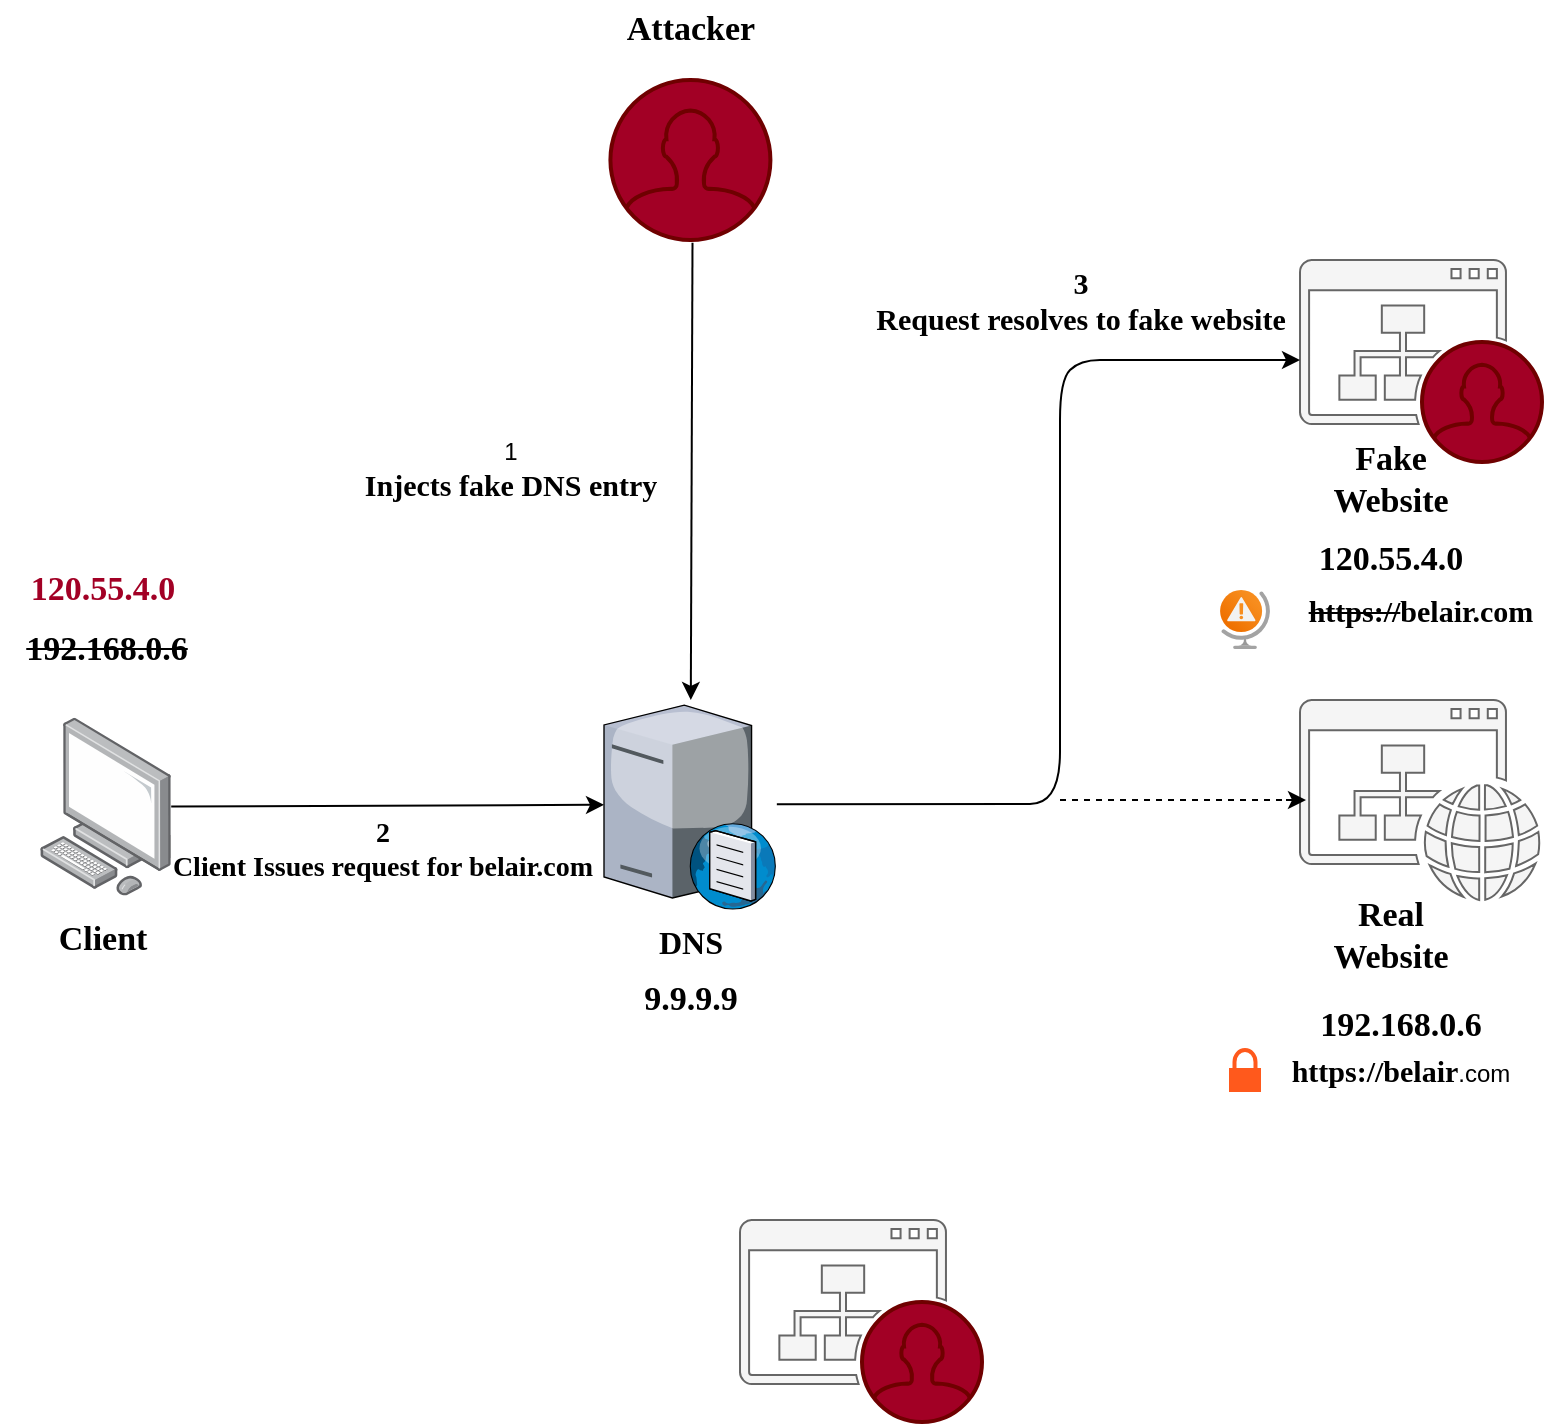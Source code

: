 <mxfile version="21.3.2" type="device">
  <diagram id="Q7a3Lx0D1hpUdwDK7hqP" name="Page-1">
    <mxGraphModel dx="858" dy="1415" grid="1" gridSize="10" guides="1" tooltips="1" connect="1" arrows="0" fold="1" page="1" pageScale="1" pageWidth="827" pageHeight="1169" math="0" shadow="0">
      <root>
        <mxCell id="0" />
        <mxCell id="1" parent="0" />
        <mxCell id="HesBHSnCD7od_jnlGQMN-1" value="" style="image;points=[];aspect=fixed;html=1;align=center;shadow=0;dashed=0;image=img/lib/allied_telesis/computer_and_terminals/Personal_Computer.svg;direction=east;" parent="1" vertex="1">
          <mxGeometry x="30" y="398.9" width="65.6" height="88.9" as="geometry" />
        </mxCell>
        <mxCell id="HesBHSnCD7od_jnlGQMN-2" value="" style="verticalLabelPosition=bottom;sketch=0;aspect=fixed;html=1;verticalAlign=top;align=center;outlineConnect=0;shape=mxgraph.citrix.dns_server;fillColor=#666666;" parent="1" vertex="1">
          <mxGeometry x="312" y="390" width="86.42" height="104.5" as="geometry" />
        </mxCell>
        <mxCell id="HesBHSnCD7od_jnlGQMN-4" value="" style="html=1;verticalLabelPosition=bottom;align=center;labelBackgroundColor=#ffffff;verticalAlign=top;strokeWidth=2;strokeColor=#6F0000;shadow=0;dashed=0;shape=mxgraph.ios7.icons.user;fillColor=#a20025;fontColor=#ffffff;" parent="1" vertex="1">
          <mxGeometry x="315.21" y="80" width="80" height="80" as="geometry" />
        </mxCell>
        <mxCell id="HesBHSnCD7od_jnlGQMN-5" value="" style="sketch=0;pointerEvents=1;shadow=0;dashed=0;html=1;strokeColor=#666666;fillColor=#f5f5f5;labelPosition=center;verticalLabelPosition=bottom;verticalAlign=top;outlineConnect=0;align=center;shape=mxgraph.office.concepts.website;fontColor=#333333;" parent="1" vertex="1">
          <mxGeometry x="660" y="390" width="120" height="100" as="geometry" />
        </mxCell>
        <mxCell id="HesBHSnCD7od_jnlGQMN-8" value="" style="group" parent="1" vertex="1" connectable="0">
          <mxGeometry x="660" y="170" width="120" height="100" as="geometry" />
        </mxCell>
        <mxCell id="HesBHSnCD7od_jnlGQMN-6" value="" style="sketch=0;pointerEvents=1;shadow=0;dashed=0;html=1;strokeColor=#666666;fillColor=#f5f5f5;labelPosition=center;verticalLabelPosition=bottom;verticalAlign=top;outlineConnect=0;align=center;shape=mxgraph.office.concepts.website;fontColor=#333333;" parent="HesBHSnCD7od_jnlGQMN-8" vertex="1">
          <mxGeometry width="120" height="100" as="geometry" />
        </mxCell>
        <mxCell id="HesBHSnCD7od_jnlGQMN-7" value="" style="html=1;verticalLabelPosition=bottom;align=center;labelBackgroundColor=#ffffff;verticalAlign=top;strokeWidth=2;strokeColor=#6F0000;shadow=0;dashed=0;shape=mxgraph.ios7.icons.user;fillColor=#a20025;fontColor=#ffffff;" parent="HesBHSnCD7od_jnlGQMN-8" vertex="1">
          <mxGeometry x="61" y="41" width="60" height="60" as="geometry" />
        </mxCell>
        <mxCell id="HesBHSnCD7od_jnlGQMN-9" value="" style="endArrow=classic;html=1;rounded=0;" parent="1" source="HesBHSnCD7od_jnlGQMN-1" target="HesBHSnCD7od_jnlGQMN-2" edge="1">
          <mxGeometry relative="1" as="geometry">
            <mxPoint x="100" y="450" as="sourcePoint" />
            <mxPoint x="290" y="450" as="targetPoint" />
          </mxGeometry>
        </mxCell>
        <mxCell id="HesBHSnCD7od_jnlGQMN-10" value="2&lt;br style=&quot;font-size: 14px;&quot;&gt;Client Issues request for belair.com" style="edgeLabel;resizable=0;html=1;align=center;verticalAlign=middle;fontStyle=1;fontFamily=Times New Roman;fontSize=14;" parent="HesBHSnCD7od_jnlGQMN-9" connectable="0" vertex="1">
          <mxGeometry relative="1" as="geometry">
            <mxPoint x="-3" y="22" as="offset" />
          </mxGeometry>
        </mxCell>
        <mxCell id="HesBHSnCD7od_jnlGQMN-11" value="" style="endArrow=classic;html=1;rounded=0;exitX=0.513;exitY=1.017;exitDx=0;exitDy=0;exitPerimeter=0;" parent="1" source="HesBHSnCD7od_jnlGQMN-4" target="HesBHSnCD7od_jnlGQMN-2" edge="1">
          <mxGeometry width="50" height="50" relative="1" as="geometry">
            <mxPoint x="352" y="270" as="sourcePoint" />
            <mxPoint x="282" y="480" as="targetPoint" />
          </mxGeometry>
        </mxCell>
        <mxCell id="HesBHSnCD7od_jnlGQMN-16" value="" style="curved=1;endArrow=classic;html=1;rounded=0;" parent="1" source="HesBHSnCD7od_jnlGQMN-2" target="HesBHSnCD7od_jnlGQMN-6" edge="1">
          <mxGeometry width="50" height="50" relative="1" as="geometry">
            <mxPoint x="480" y="370" as="sourcePoint" />
            <mxPoint x="610" y="250" as="targetPoint" />
            <Array as="points">
              <mxPoint x="510" y="442" />
              <mxPoint x="540" y="442" />
              <mxPoint x="540" y="390" />
              <mxPoint x="540" y="350" />
              <mxPoint x="540" y="270" />
              <mxPoint x="540" y="230" />
              <mxPoint x="550" y="220" />
              <mxPoint x="570" y="220" />
              <mxPoint x="610" y="220" />
            </Array>
          </mxGeometry>
        </mxCell>
        <mxCell id="HesBHSnCD7od_jnlGQMN-19" value="3&lt;br style=&quot;font-size: 15px;&quot;&gt;Request resolves to fake website" style="text;html=1;align=center;verticalAlign=middle;resizable=0;points=[];autosize=1;strokeColor=none;fillColor=none;fontFamily=Times New Roman;fontStyle=1;fontSize=15;" parent="1" vertex="1">
          <mxGeometry x="435" y="165" width="230" height="50" as="geometry" />
        </mxCell>
        <mxCell id="HesBHSnCD7od_jnlGQMN-20" value="" style="endArrow=none;dashed=1;html=1;rounded=0;" parent="1" edge="1">
          <mxGeometry width="50" height="50" relative="1" as="geometry">
            <mxPoint x="540" y="440" as="sourcePoint" />
            <mxPoint x="660" y="440" as="targetPoint" />
          </mxGeometry>
        </mxCell>
        <mxCell id="HesBHSnCD7od_jnlGQMN-21" value="Fake&lt;br style=&quot;font-size: 17px;&quot;&gt;Website" style="text;html=1;align=center;verticalAlign=middle;resizable=0;points=[];autosize=1;strokeColor=none;fillColor=none;fontStyle=1;fontFamily=Times New Roman;fontSize=17;" parent="1" vertex="1">
          <mxGeometry x="665" y="255" width="80" height="50" as="geometry" />
        </mxCell>
        <mxCell id="HesBHSnCD7od_jnlGQMN-22" value="Real&lt;br style=&quot;font-size: 17px;&quot;&gt;Website" style="text;html=1;align=center;verticalAlign=middle;resizable=0;points=[];autosize=1;strokeColor=none;fillColor=none;fontStyle=1;fontFamily=Times New Roman;fontSize=17;" parent="1" vertex="1">
          <mxGeometry x="665" y="482.8" width="80" height="50" as="geometry" />
        </mxCell>
        <mxCell id="HesBHSnCD7od_jnlGQMN-23" value="DNS" style="text;html=1;align=center;verticalAlign=middle;resizable=0;points=[];autosize=1;strokeColor=none;fillColor=none;fontStyle=1;fontFamily=Times New Roman;fontSize=16;" parent="1" vertex="1">
          <mxGeometry x="325.21" y="495.8" width="60" height="30" as="geometry" />
        </mxCell>
        <mxCell id="HesBHSnCD7od_jnlGQMN-24" value="Attacker" style="text;html=1;align=center;verticalAlign=middle;resizable=0;points=[];autosize=1;strokeColor=none;fillColor=none;fontStyle=1;fontFamily=Times New Roman;fontSize=17;" parent="1" vertex="1">
          <mxGeometry x="310.21" y="40" width="90" height="30" as="geometry" />
        </mxCell>
        <mxCell id="HesBHSnCD7od_jnlGQMN-25" value="" style="endArrow=classic;html=1;rounded=0;" parent="1" edge="1">
          <mxGeometry width="50" height="50" relative="1" as="geometry">
            <mxPoint x="653" y="440" as="sourcePoint" />
            <mxPoint x="663" y="440" as="targetPoint" />
          </mxGeometry>
        </mxCell>
        <mxCell id="HesBHSnCD7od_jnlGQMN-28" value="192.168.0.6" style="text;html=1;align=center;verticalAlign=middle;resizable=0;points=[];autosize=1;strokeColor=none;fillColor=none;fontStyle=1;fontFamily=Times New Roman;fontSize=17;" parent="1" vertex="1">
          <mxGeometry x="660" y="538" width="100" height="30" as="geometry" />
        </mxCell>
        <mxCell id="HesBHSnCD7od_jnlGQMN-29" value="120.55.4.0" style="text;html=1;align=center;verticalAlign=middle;resizable=0;points=[];autosize=1;strokeColor=none;fillColor=none;fontStyle=1;fontFamily=Times New Roman;fontSize=17;" parent="1" vertex="1">
          <mxGeometry x="655" y="305" width="100" height="30" as="geometry" />
        </mxCell>
        <mxCell id="HesBHSnCD7od_jnlGQMN-30" value="Client" style="text;html=1;align=center;verticalAlign=middle;resizable=0;points=[];autosize=1;strokeColor=none;fillColor=none;fontStyle=1;fontFamily=Times New Roman;fontSize=17;" parent="1" vertex="1">
          <mxGeometry x="25.6" y="494.5" width="70" height="30" as="geometry" />
        </mxCell>
        <mxCell id="HesBHSnCD7od_jnlGQMN-31" value="9.9.9.9" style="text;html=1;align=center;verticalAlign=middle;resizable=0;points=[];autosize=1;strokeColor=none;fillColor=none;fontStyle=1;fontFamily=Times New Roman;fontSize=17;" parent="1" vertex="1">
          <mxGeometry x="320.21" y="524.5" width="70" height="30" as="geometry" />
        </mxCell>
        <mxCell id="HesBHSnCD7od_jnlGQMN-32" value="" style="image;aspect=fixed;html=1;points=[];align=center;fontSize=12;image=img/lib/azure2/general/Globe_Warning.svg;" parent="1" vertex="1">
          <mxGeometry x="620" y="335" width="25" height="29.47" as="geometry" />
        </mxCell>
        <mxCell id="HesBHSnCD7od_jnlGQMN-33" value="&lt;strike&gt;https://&lt;/strike&gt;belair.com" style="text;html=1;align=center;verticalAlign=middle;resizable=0;points=[];autosize=1;strokeColor=none;fillColor=none;fontStyle=1;fontFamily=Times New Roman;fontSize=15;" parent="1" vertex="1">
          <mxGeometry x="650" y="330" width="140" height="30" as="geometry" />
        </mxCell>
        <mxCell id="HesBHSnCD7od_jnlGQMN-34" value="" style="html=1;verticalLabelPosition=bottom;align=center;labelBackgroundColor=#ffffff;verticalAlign=top;strokeWidth=2;shadow=0;dashed=0;shape=mxgraph.ios7.icons.locked;fillColor=#FF591C;strokeColor=#FF591C;" parent="1" vertex="1">
          <mxGeometry x="625.5" y="565" width="14" height="20" as="geometry" />
        </mxCell>
        <mxCell id="HesBHSnCD7od_jnlGQMN-35" value="&lt;span style=&quot;--tw-border-spacing-x: 0; --tw-border-spacing-y: 0; --tw-translate-x: 0; --tw-translate-y: 0; --tw-rotate: 0; --tw-skew-x: 0; --tw-skew-y: 0; --tw-scale-x: 1; --tw-scale-y: 1; --tw-pan-x: ; --tw-pan-y: ; --tw-pinch-zoom: ; --tw-scroll-snap-strictness: proximity; --tw-ordinal: ; --tw-slashed-zero: ; --tw-numeric-figure: ; --tw-numeric-spacing: ; --tw-numeric-fraction: ; --tw-ring-inset: ; --tw-ring-offset-width: 0px; --tw-ring-offset-color: #fff; --tw-ring-color: rgb(59 130 246 / 0.5); --tw-ring-offset-shadow: 0 0 #0000; --tw-ring-shadow: 0 0 #0000; --tw-shadow: 0 0 #0000; --tw-shadow-colored: 0 0 #0000; --tw-blur: ; --tw-brightness: ; --tw-contrast: ; --tw-grayscale: ; --tw-hue-rotate: ; --tw-invert: ; --tw-saturate: ; --tw-sepia: ; --tw-drop-shadow: ; --tw-backdrop-blur: ; --tw-backdrop-brightness: ; --tw-backdrop-contrast: ; --tw-backdrop-grayscale: ; --tw-backdrop-hue-rotate: ; --tw-backdrop-invert: ; --tw-backdrop-opacity: ; --tw-backdrop-saturate: ; --tw-backdrop-sepia: ; font-family: &amp;quot;Times New Roman&amp;quot;; font-size: 15px; font-weight: 700;&quot;&gt;https://belair&lt;/span&gt;.com" style="text;html=1;align=center;verticalAlign=middle;resizable=0;points=[];autosize=1;strokeColor=none;fillColor=none;" parent="1" vertex="1">
          <mxGeometry x="645" y="560" width="130" height="30" as="geometry" />
        </mxCell>
        <mxCell id="HesBHSnCD7od_jnlGQMN-36" value="1&lt;br style=&quot;--tw-border-spacing-x: 0; --tw-border-spacing-y: 0; --tw-translate-x: 0; --tw-translate-y: 0; --tw-rotate: 0; --tw-skew-x: 0; --tw-skew-y: 0; --tw-scale-x: 1; --tw-scale-y: 1; --tw-pan-x: ; --tw-pan-y: ; --tw-pinch-zoom: ; --tw-scroll-snap-strictness: proximity; --tw-ordinal: ; --tw-slashed-zero: ; --tw-numeric-figure: ; --tw-numeric-spacing: ; --tw-numeric-fraction: ; --tw-ring-inset: ; --tw-ring-offset-width: 0px; --tw-ring-offset-color: #fff; --tw-ring-color: rgb(59 130 246 / 0.5); --tw-ring-offset-shadow: 0 0 #0000; --tw-ring-shadow: 0 0 #0000; --tw-shadow: 0 0 #0000; --tw-shadow-colored: 0 0 #0000; --tw-blur: ; --tw-brightness: ; --tw-contrast: ; --tw-grayscale: ; --tw-hue-rotate: ; --tw-invert: ; --tw-saturate: ; --tw-sepia: ; --tw-drop-shadow: ; --tw-backdrop-blur: ; --tw-backdrop-brightness: ; --tw-backdrop-contrast: ; --tw-backdrop-grayscale: ; --tw-backdrop-hue-rotate: ; --tw-backdrop-invert: ; --tw-backdrop-opacity: ; --tw-backdrop-saturate: ; --tw-backdrop-sepia: ; font-family: &amp;quot;Times New Roman&amp;quot;; font-size: 15px; font-weight: 700;&quot;&gt;&lt;span style=&quot;--tw-border-spacing-x: 0; --tw-border-spacing-y: 0; --tw-translate-x: 0; --tw-translate-y: 0; --tw-rotate: 0; --tw-skew-x: 0; --tw-skew-y: 0; --tw-scale-x: 1; --tw-scale-y: 1; --tw-pan-x: ; --tw-pan-y: ; --tw-pinch-zoom: ; --tw-scroll-snap-strictness: proximity; --tw-ordinal: ; --tw-slashed-zero: ; --tw-numeric-figure: ; --tw-numeric-spacing: ; --tw-numeric-fraction: ; --tw-ring-inset: ; --tw-ring-offset-width: 0px; --tw-ring-offset-color: #fff; --tw-ring-color: rgb(59 130 246 / 0.5); --tw-ring-offset-shadow: 0 0 #0000; --tw-ring-shadow: 0 0 #0000; --tw-shadow: 0 0 #0000; --tw-shadow-colored: 0 0 #0000; --tw-blur: ; --tw-brightness: ; --tw-contrast: ; --tw-grayscale: ; --tw-hue-rotate: ; --tw-invert: ; --tw-saturate: ; --tw-sepia: ; --tw-drop-shadow: ; --tw-backdrop-blur: ; --tw-backdrop-brightness: ; --tw-backdrop-contrast: ; --tw-backdrop-grayscale: ; --tw-backdrop-hue-rotate: ; --tw-backdrop-invert: ; --tw-backdrop-opacity: ; --tw-backdrop-saturate: ; --tw-backdrop-sepia: ; font-family: &amp;quot;Times New Roman&amp;quot;; font-size: 15px; font-weight: 700;&quot;&gt;Injects fake DNS entry&lt;/span&gt;" style="text;html=1;align=center;verticalAlign=middle;resizable=0;points=[];autosize=1;strokeColor=none;fillColor=none;" parent="1" vertex="1">
          <mxGeometry x="180" y="250" width="170" height="50" as="geometry" />
        </mxCell>
        <mxCell id="4UEoZY5kD-idYngmcP3d-1" value="120.55.4.0" style="text;html=1;align=center;verticalAlign=middle;resizable=0;points=[];autosize=1;strokeColor=none;fillColor=none;fontStyle=1;fontFamily=Times New Roman;fontSize=17;fontColor=#a20025;" parent="1" vertex="1">
          <mxGeometry x="10.6" y="320" width="100" height="30" as="geometry" />
        </mxCell>
        <mxCell id="4UEoZY5kD-idYngmcP3d-2" value="&lt;strike&gt;192.168.0.6&lt;/strike&gt;" style="text;html=1;align=center;verticalAlign=middle;resizable=0;points=[];autosize=1;strokeColor=none;fillColor=none;fontStyle=1;fontFamily=Times New Roman;fontSize=17;" parent="1" vertex="1">
          <mxGeometry x="12.8" y="350" width="100" height="30" as="geometry" />
        </mxCell>
        <mxCell id="Z2BrNz-BsiRiex3oLd8q-1" value="" style="group" vertex="1" connectable="0" parent="1">
          <mxGeometry x="380" y="650" width="120" height="100" as="geometry" />
        </mxCell>
        <mxCell id="Z2BrNz-BsiRiex3oLd8q-2" value="" style="sketch=0;pointerEvents=1;shadow=0;dashed=0;html=1;strokeColor=#666666;fillColor=#f5f5f5;labelPosition=center;verticalLabelPosition=bottom;verticalAlign=top;outlineConnect=0;align=center;shape=mxgraph.office.concepts.website;fontColor=#333333;" vertex="1" parent="Z2BrNz-BsiRiex3oLd8q-1">
          <mxGeometry width="120" height="100" as="geometry" />
        </mxCell>
        <mxCell id="Z2BrNz-BsiRiex3oLd8q-3" value="" style="html=1;verticalLabelPosition=bottom;align=center;labelBackgroundColor=#ffffff;verticalAlign=top;strokeWidth=2;strokeColor=#6F0000;shadow=0;dashed=0;shape=mxgraph.ios7.icons.user;fillColor=#a20025;fontColor=#ffffff;" vertex="1" parent="Z2BrNz-BsiRiex3oLd8q-1">
          <mxGeometry x="61" y="41" width="60" height="60" as="geometry" />
        </mxCell>
      </root>
    </mxGraphModel>
  </diagram>
</mxfile>

